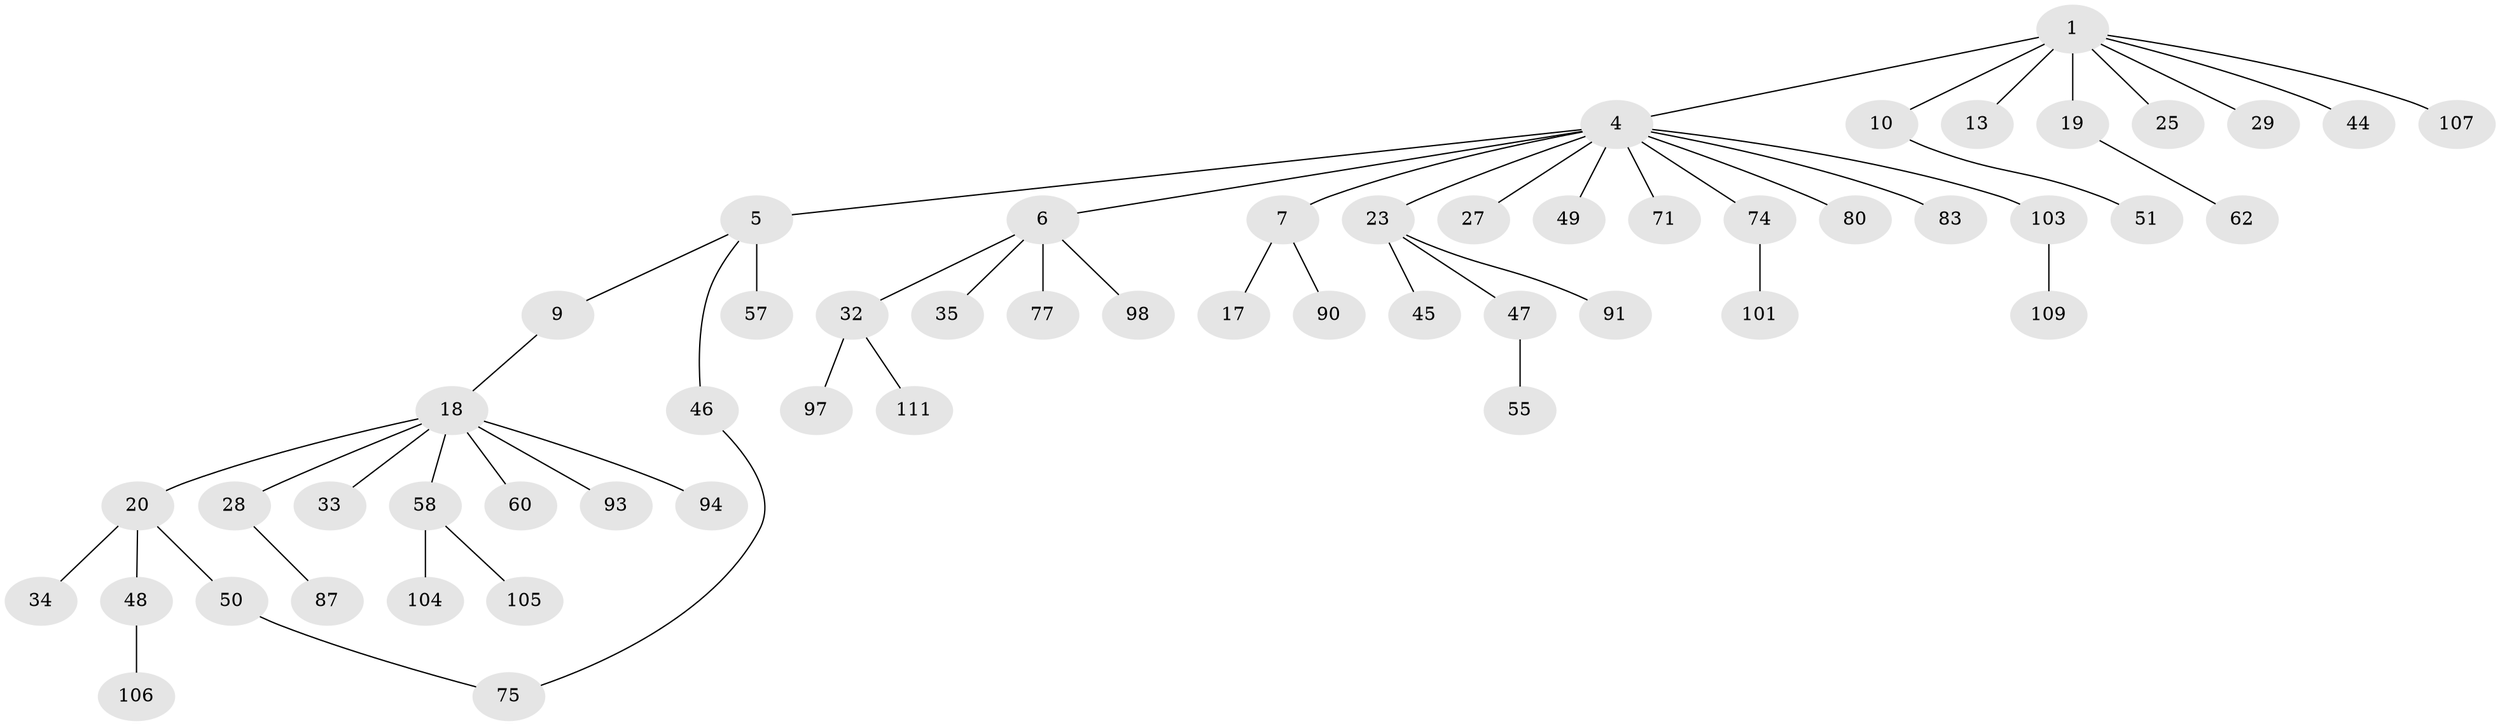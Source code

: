 // original degree distribution, {3: 0.10810810810810811, 5: 0.02702702702702703, 12: 0.009009009009009009, 4: 0.06306306306306306, 2: 0.3333333333333333, 1: 0.44144144144144143, 6: 0.018018018018018018}
// Generated by graph-tools (version 1.1) at 2025/13/03/09/25 04:13:15]
// undirected, 55 vertices, 55 edges
graph export_dot {
graph [start="1"]
  node [color=gray90,style=filled];
  1 [super="+2+3+12"];
  4 [super="+11+85+61+24+15+70+68"];
  5 [super="+56+14"];
  6 [super="+8"];
  7 [super="+36"];
  9 [super="+81"];
  10 [super="+42+39"];
  13;
  17 [super="+69"];
  18 [super="+26"];
  19 [super="+54+72"];
  20 [super="+31+41"];
  23 [super="+37"];
  25;
  27;
  28 [super="+52+64"];
  29 [super="+102+38"];
  32 [super="+63+59+40"];
  33;
  34 [super="+43"];
  35;
  44 [super="+82"];
  45;
  46;
  47;
  48;
  49;
  50;
  51;
  55;
  57;
  58 [super="+86+66"];
  60 [super="+84"];
  62;
  71;
  74 [super="+88"];
  75 [super="+92"];
  77;
  80;
  83 [super="+95+96"];
  87;
  90;
  91;
  93 [super="+108"];
  94 [super="+100"];
  97;
  98 [super="+99"];
  101;
  103;
  104;
  105;
  106;
  107;
  109;
  111;
  1 -- 19;
  1 -- 25;
  1 -- 10;
  1 -- 44;
  1 -- 13;
  1 -- 4 [weight=2];
  1 -- 107;
  1 -- 29;
  4 -- 5 [weight=2];
  4 -- 6;
  4 -- 7;
  4 -- 103;
  4 -- 80;
  4 -- 23;
  4 -- 49;
  4 -- 83;
  4 -- 71;
  4 -- 74;
  4 -- 27;
  5 -- 9;
  5 -- 57;
  5 -- 46;
  6 -- 32;
  6 -- 35;
  6 -- 98;
  6 -- 77;
  7 -- 17;
  7 -- 90;
  9 -- 18;
  10 -- 51;
  18 -- 20;
  18 -- 58;
  18 -- 33;
  18 -- 93;
  18 -- 60;
  18 -- 28;
  18 -- 94;
  19 -- 62;
  20 -- 34;
  20 -- 50;
  20 -- 48;
  23 -- 47;
  23 -- 91;
  23 -- 45;
  28 -- 87;
  32 -- 97;
  32 -- 111;
  46 -- 75;
  47 -- 55;
  48 -- 106;
  50 -- 75;
  58 -- 104;
  58 -- 105;
  74 -- 101;
  103 -- 109;
}
